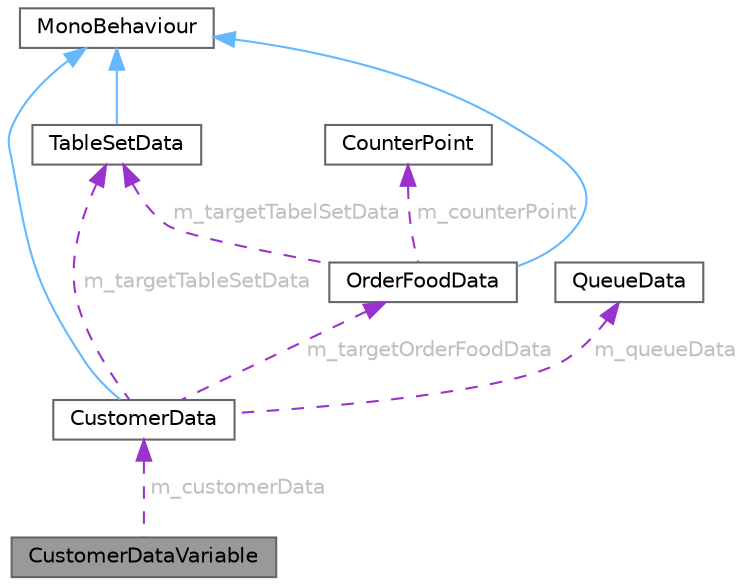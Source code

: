 digraph "CustomerDataVariable"
{
 // LATEX_PDF_SIZE
  bgcolor="transparent";
  edge [fontname=Helvetica,fontsize=10,labelfontname=Helvetica,labelfontsize=10];
  node [fontname=Helvetica,fontsize=10,shape=box,height=0.2,width=0.4];
  Node1 [id="Node000001",label="CustomerDataVariable",height=0.2,width=0.4,color="gray40", fillcolor="grey60", style="filled", fontcolor="black",tooltip=" "];
  Node2 -> Node1 [id="edge10_Node000001_Node000002",dir="back",color="darkorchid3",style="dashed",tooltip=" ",label=" m_customerData",fontcolor="grey" ];
  Node2 [id="Node000002",label="CustomerData",height=0.2,width=0.4,color="gray40", fillcolor="white", style="filled",URL="$class_customer_data.html",tooltip=" "];
  Node3 -> Node2 [id="edge11_Node000002_Node000003",dir="back",color="steelblue1",style="solid",tooltip=" "];
  Node3 [id="Node000003",label="MonoBehaviour",height=0.2,width=0.4,color="gray40", fillcolor="white", style="filled",tooltip=" "];
  Node4 -> Node2 [id="edge12_Node000002_Node000004",dir="back",color="darkorchid3",style="dashed",tooltip=" ",label=" m_targetOrderFoodData",fontcolor="grey" ];
  Node4 [id="Node000004",label="OrderFoodData",height=0.2,width=0.4,color="gray40", fillcolor="white", style="filled",URL="$class_order_food_data.html",tooltip=" "];
  Node3 -> Node4 [id="edge13_Node000004_Node000003",dir="back",color="steelblue1",style="solid",tooltip=" "];
  Node5 -> Node4 [id="edge14_Node000004_Node000005",dir="back",color="darkorchid3",style="dashed",tooltip=" ",label=" m_targetTabelSetData",fontcolor="grey" ];
  Node5 [id="Node000005",label="TableSetData",height=0.2,width=0.4,color="gray40", fillcolor="white", style="filled",URL="$class_table_set_data.html",tooltip=" "];
  Node3 -> Node5 [id="edge15_Node000005_Node000003",dir="back",color="steelblue1",style="solid",tooltip=" "];
  Node6 -> Node4 [id="edge16_Node000004_Node000006",dir="back",color="darkorchid3",style="dashed",tooltip=" ",label=" m_counterPoint",fontcolor="grey" ];
  Node6 [id="Node000006",label="CounterPoint",height=0.2,width=0.4,color="gray40", fillcolor="white", style="filled",URL="$class_counter_point.html",tooltip=" "];
  Node5 -> Node2 [id="edge17_Node000002_Node000005",dir="back",color="darkorchid3",style="dashed",tooltip=" ",label=" m_targetTableSetData",fontcolor="grey" ];
  Node7 -> Node2 [id="edge18_Node000002_Node000007",dir="back",color="darkorchid3",style="dashed",tooltip=" ",label=" m_queueData",fontcolor="grey" ];
  Node7 [id="Node000007",label="QueueData",height=0.2,width=0.4,color="gray40", fillcolor="white", style="filled",URL="$class_queue_data.html",tooltip=" "];
}

